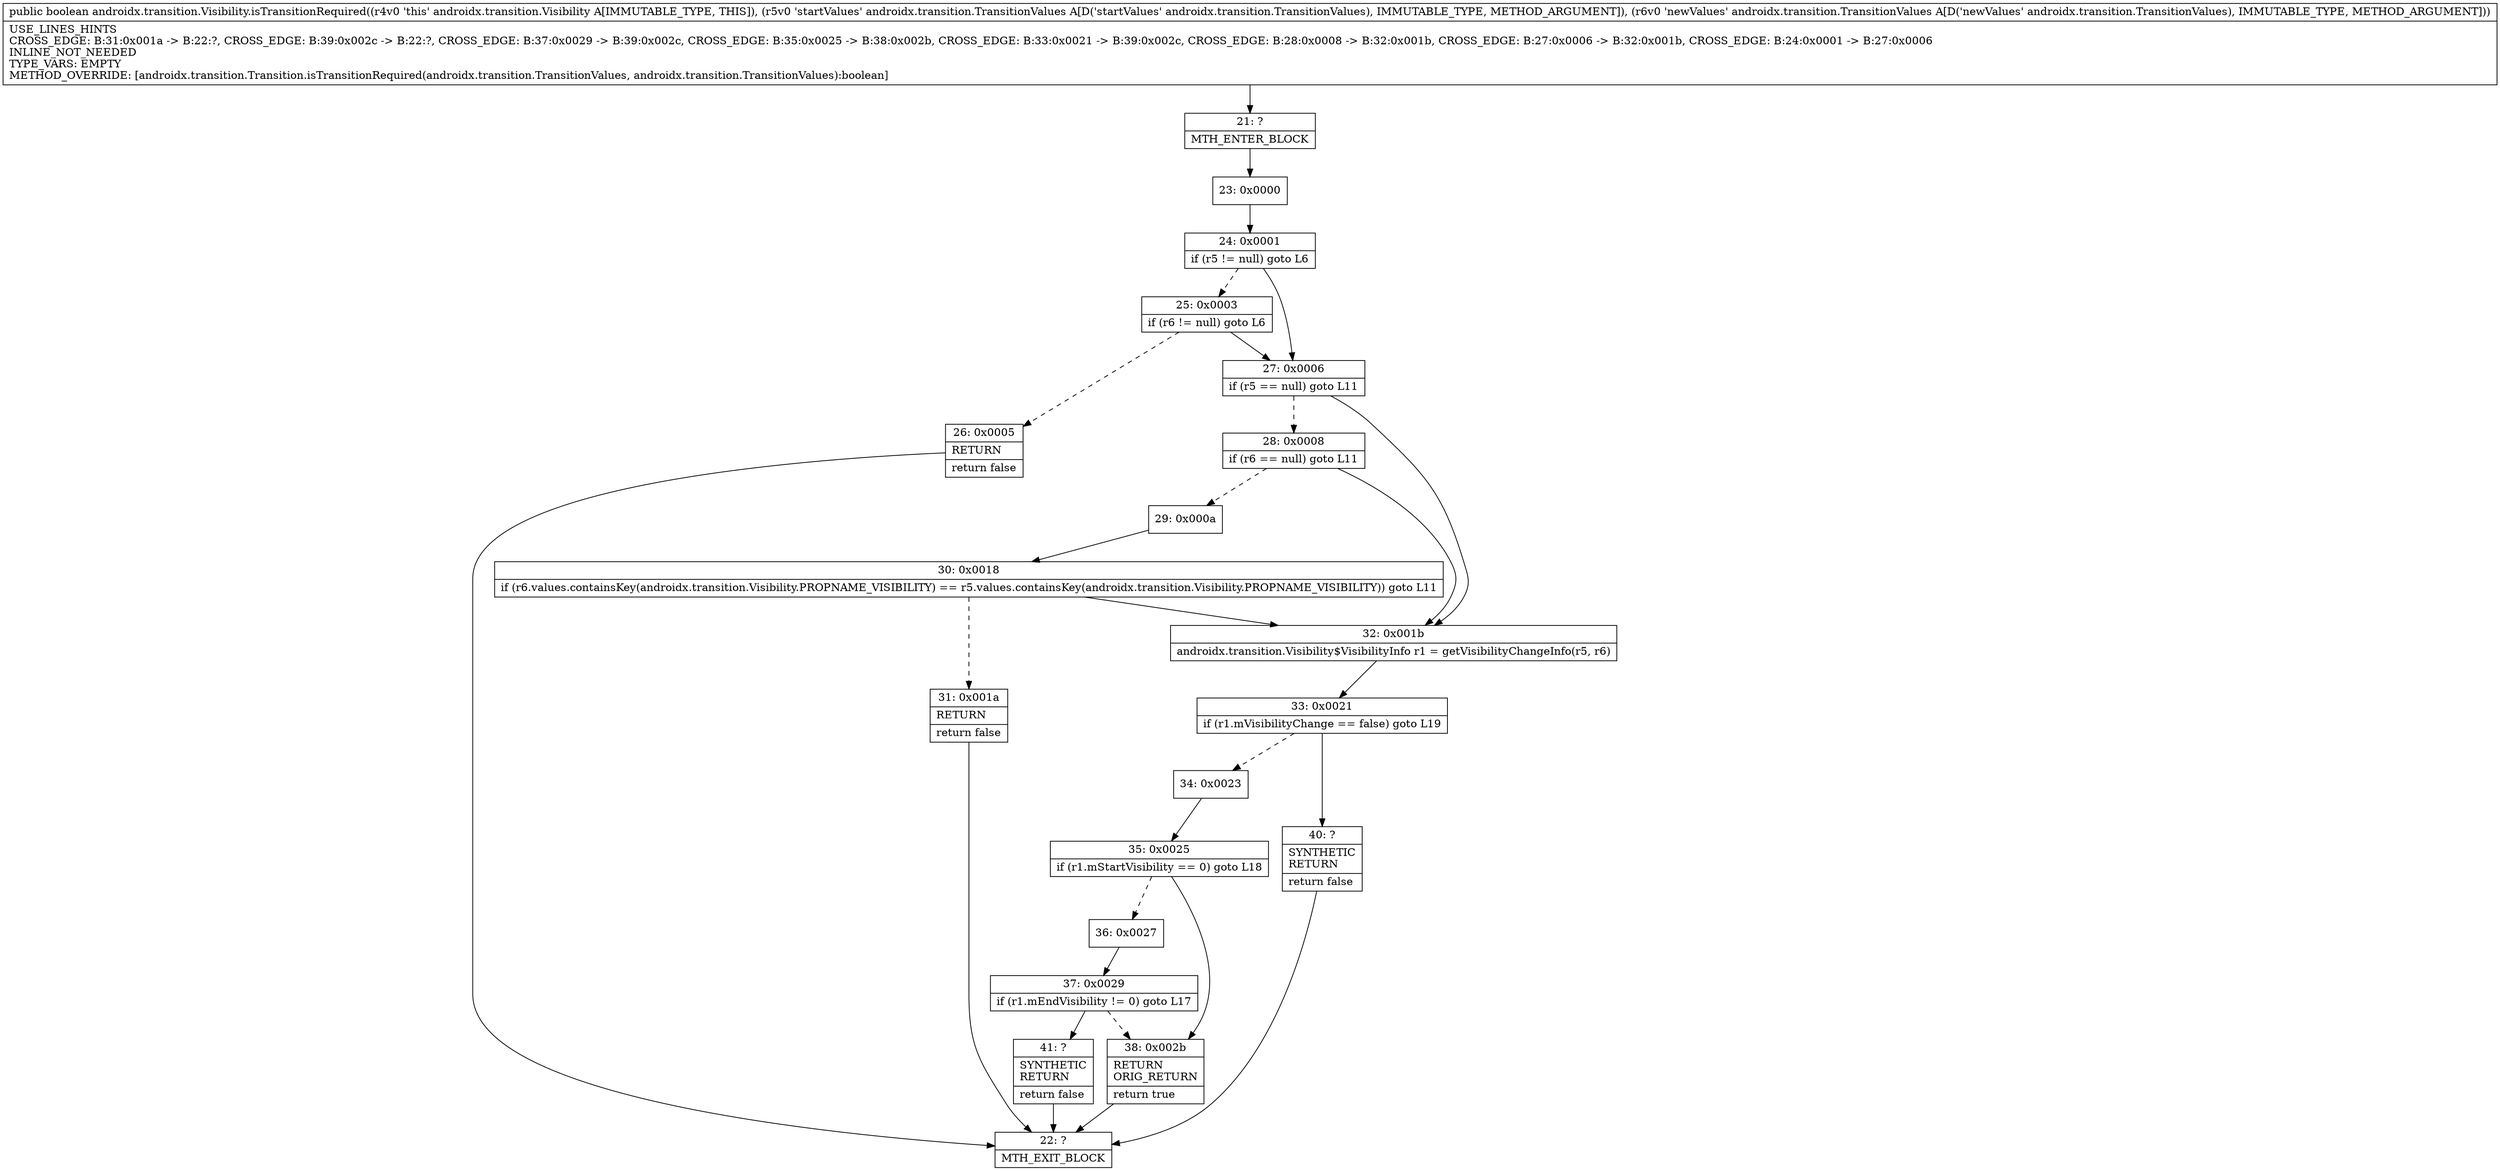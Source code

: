 digraph "CFG forandroidx.transition.Visibility.isTransitionRequired(Landroidx\/transition\/TransitionValues;Landroidx\/transition\/TransitionValues;)Z" {
Node_21 [shape=record,label="{21\:\ ?|MTH_ENTER_BLOCK\l}"];
Node_23 [shape=record,label="{23\:\ 0x0000}"];
Node_24 [shape=record,label="{24\:\ 0x0001|if (r5 != null) goto L6\l}"];
Node_25 [shape=record,label="{25\:\ 0x0003|if (r6 != null) goto L6\l}"];
Node_26 [shape=record,label="{26\:\ 0x0005|RETURN\l|return false\l}"];
Node_22 [shape=record,label="{22\:\ ?|MTH_EXIT_BLOCK\l}"];
Node_27 [shape=record,label="{27\:\ 0x0006|if (r5 == null) goto L11\l}"];
Node_28 [shape=record,label="{28\:\ 0x0008|if (r6 == null) goto L11\l}"];
Node_29 [shape=record,label="{29\:\ 0x000a}"];
Node_30 [shape=record,label="{30\:\ 0x0018|if (r6.values.containsKey(androidx.transition.Visibility.PROPNAME_VISIBILITY) == r5.values.containsKey(androidx.transition.Visibility.PROPNAME_VISIBILITY)) goto L11\l}"];
Node_31 [shape=record,label="{31\:\ 0x001a|RETURN\l|return false\l}"];
Node_32 [shape=record,label="{32\:\ 0x001b|androidx.transition.Visibility$VisibilityInfo r1 = getVisibilityChangeInfo(r5, r6)\l}"];
Node_33 [shape=record,label="{33\:\ 0x0021|if (r1.mVisibilityChange == false) goto L19\l}"];
Node_34 [shape=record,label="{34\:\ 0x0023}"];
Node_35 [shape=record,label="{35\:\ 0x0025|if (r1.mStartVisibility == 0) goto L18\l}"];
Node_36 [shape=record,label="{36\:\ 0x0027}"];
Node_37 [shape=record,label="{37\:\ 0x0029|if (r1.mEndVisibility != 0) goto L17\l}"];
Node_41 [shape=record,label="{41\:\ ?|SYNTHETIC\lRETURN\l|return false\l}"];
Node_38 [shape=record,label="{38\:\ 0x002b|RETURN\lORIG_RETURN\l|return true\l}"];
Node_40 [shape=record,label="{40\:\ ?|SYNTHETIC\lRETURN\l|return false\l}"];
MethodNode[shape=record,label="{public boolean androidx.transition.Visibility.isTransitionRequired((r4v0 'this' androidx.transition.Visibility A[IMMUTABLE_TYPE, THIS]), (r5v0 'startValues' androidx.transition.TransitionValues A[D('startValues' androidx.transition.TransitionValues), IMMUTABLE_TYPE, METHOD_ARGUMENT]), (r6v0 'newValues' androidx.transition.TransitionValues A[D('newValues' androidx.transition.TransitionValues), IMMUTABLE_TYPE, METHOD_ARGUMENT]))  | USE_LINES_HINTS\lCROSS_EDGE: B:31:0x001a \-\> B:22:?, CROSS_EDGE: B:39:0x002c \-\> B:22:?, CROSS_EDGE: B:37:0x0029 \-\> B:39:0x002c, CROSS_EDGE: B:35:0x0025 \-\> B:38:0x002b, CROSS_EDGE: B:33:0x0021 \-\> B:39:0x002c, CROSS_EDGE: B:28:0x0008 \-\> B:32:0x001b, CROSS_EDGE: B:27:0x0006 \-\> B:32:0x001b, CROSS_EDGE: B:24:0x0001 \-\> B:27:0x0006\lINLINE_NOT_NEEDED\lTYPE_VARS: EMPTY\lMETHOD_OVERRIDE: [androidx.transition.Transition.isTransitionRequired(androidx.transition.TransitionValues, androidx.transition.TransitionValues):boolean]\l}"];
MethodNode -> Node_21;Node_21 -> Node_23;
Node_23 -> Node_24;
Node_24 -> Node_25[style=dashed];
Node_24 -> Node_27;
Node_25 -> Node_26[style=dashed];
Node_25 -> Node_27;
Node_26 -> Node_22;
Node_27 -> Node_28[style=dashed];
Node_27 -> Node_32;
Node_28 -> Node_29[style=dashed];
Node_28 -> Node_32;
Node_29 -> Node_30;
Node_30 -> Node_31[style=dashed];
Node_30 -> Node_32;
Node_31 -> Node_22;
Node_32 -> Node_33;
Node_33 -> Node_34[style=dashed];
Node_33 -> Node_40;
Node_34 -> Node_35;
Node_35 -> Node_36[style=dashed];
Node_35 -> Node_38;
Node_36 -> Node_37;
Node_37 -> Node_38[style=dashed];
Node_37 -> Node_41;
Node_41 -> Node_22;
Node_38 -> Node_22;
Node_40 -> Node_22;
}

